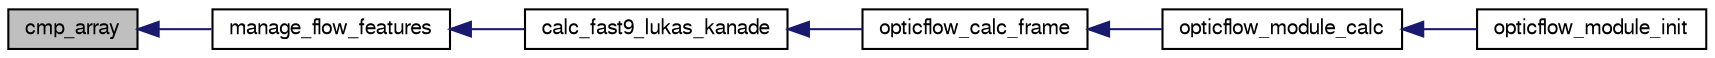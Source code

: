 digraph "cmp_array"
{
  edge [fontname="FreeSans",fontsize="10",labelfontname="FreeSans",labelfontsize="10"];
  node [fontname="FreeSans",fontsize="10",shape=record];
  rankdir="LR";
  Node1 [label="cmp_array",height=0.2,width=0.4,color="black", fillcolor="grey75", style="filled", fontcolor="black"];
  Node1 -> Node2 [dir="back",color="midnightblue",fontsize="10",style="solid",fontname="FreeSans"];
  Node2 [label="manage_flow_features",height=0.2,width=0.4,color="black", fillcolor="white", style="filled",URL="$opticflow__calculator_8c.html#a096dc77deb46fbfcc36e72bc8eb24784"];
  Node2 -> Node3 [dir="back",color="midnightblue",fontsize="10",style="solid",fontname="FreeSans"];
  Node3 [label="calc_fast9_lukas_kanade",height=0.2,width=0.4,color="black", fillcolor="white", style="filled",URL="$opticflow__calculator_8h.html#a3edff14cc7f95b5202ba6841a12dfed3",tooltip="Run the optical flow with fast9 and lukaskanade on a new image frame. "];
  Node3 -> Node4 [dir="back",color="midnightblue",fontsize="10",style="solid",fontname="FreeSans"];
  Node4 [label="opticflow_calc_frame",height=0.2,width=0.4,color="black", fillcolor="white", style="filled",URL="$opticflow__calculator_8h.html#a89e51af8fe5a0f534193635d181a2086",tooltip="Run the optical flow on a new image frame. "];
  Node4 -> Node5 [dir="back",color="midnightblue",fontsize="10",style="solid",fontname="FreeSans"];
  Node5 [label="opticflow_module_calc",height=0.2,width=0.4,color="black", fillcolor="white", style="filled",URL="$opticflow__module_8c.html#adb417544fc559b45532524416ce59953",tooltip="The main optical flow calculation thread. "];
  Node5 -> Node6 [dir="back",color="midnightblue",fontsize="10",style="solid",fontname="FreeSans"];
  Node6 [label="opticflow_module_init",height=0.2,width=0.4,color="black", fillcolor="white", style="filled",URL="$opticflow__module_8h.html#a6026660ee86fbb1f72bada581386e6d9",tooltip="Initialize the optical flow module for the bottom camera. "];
}
